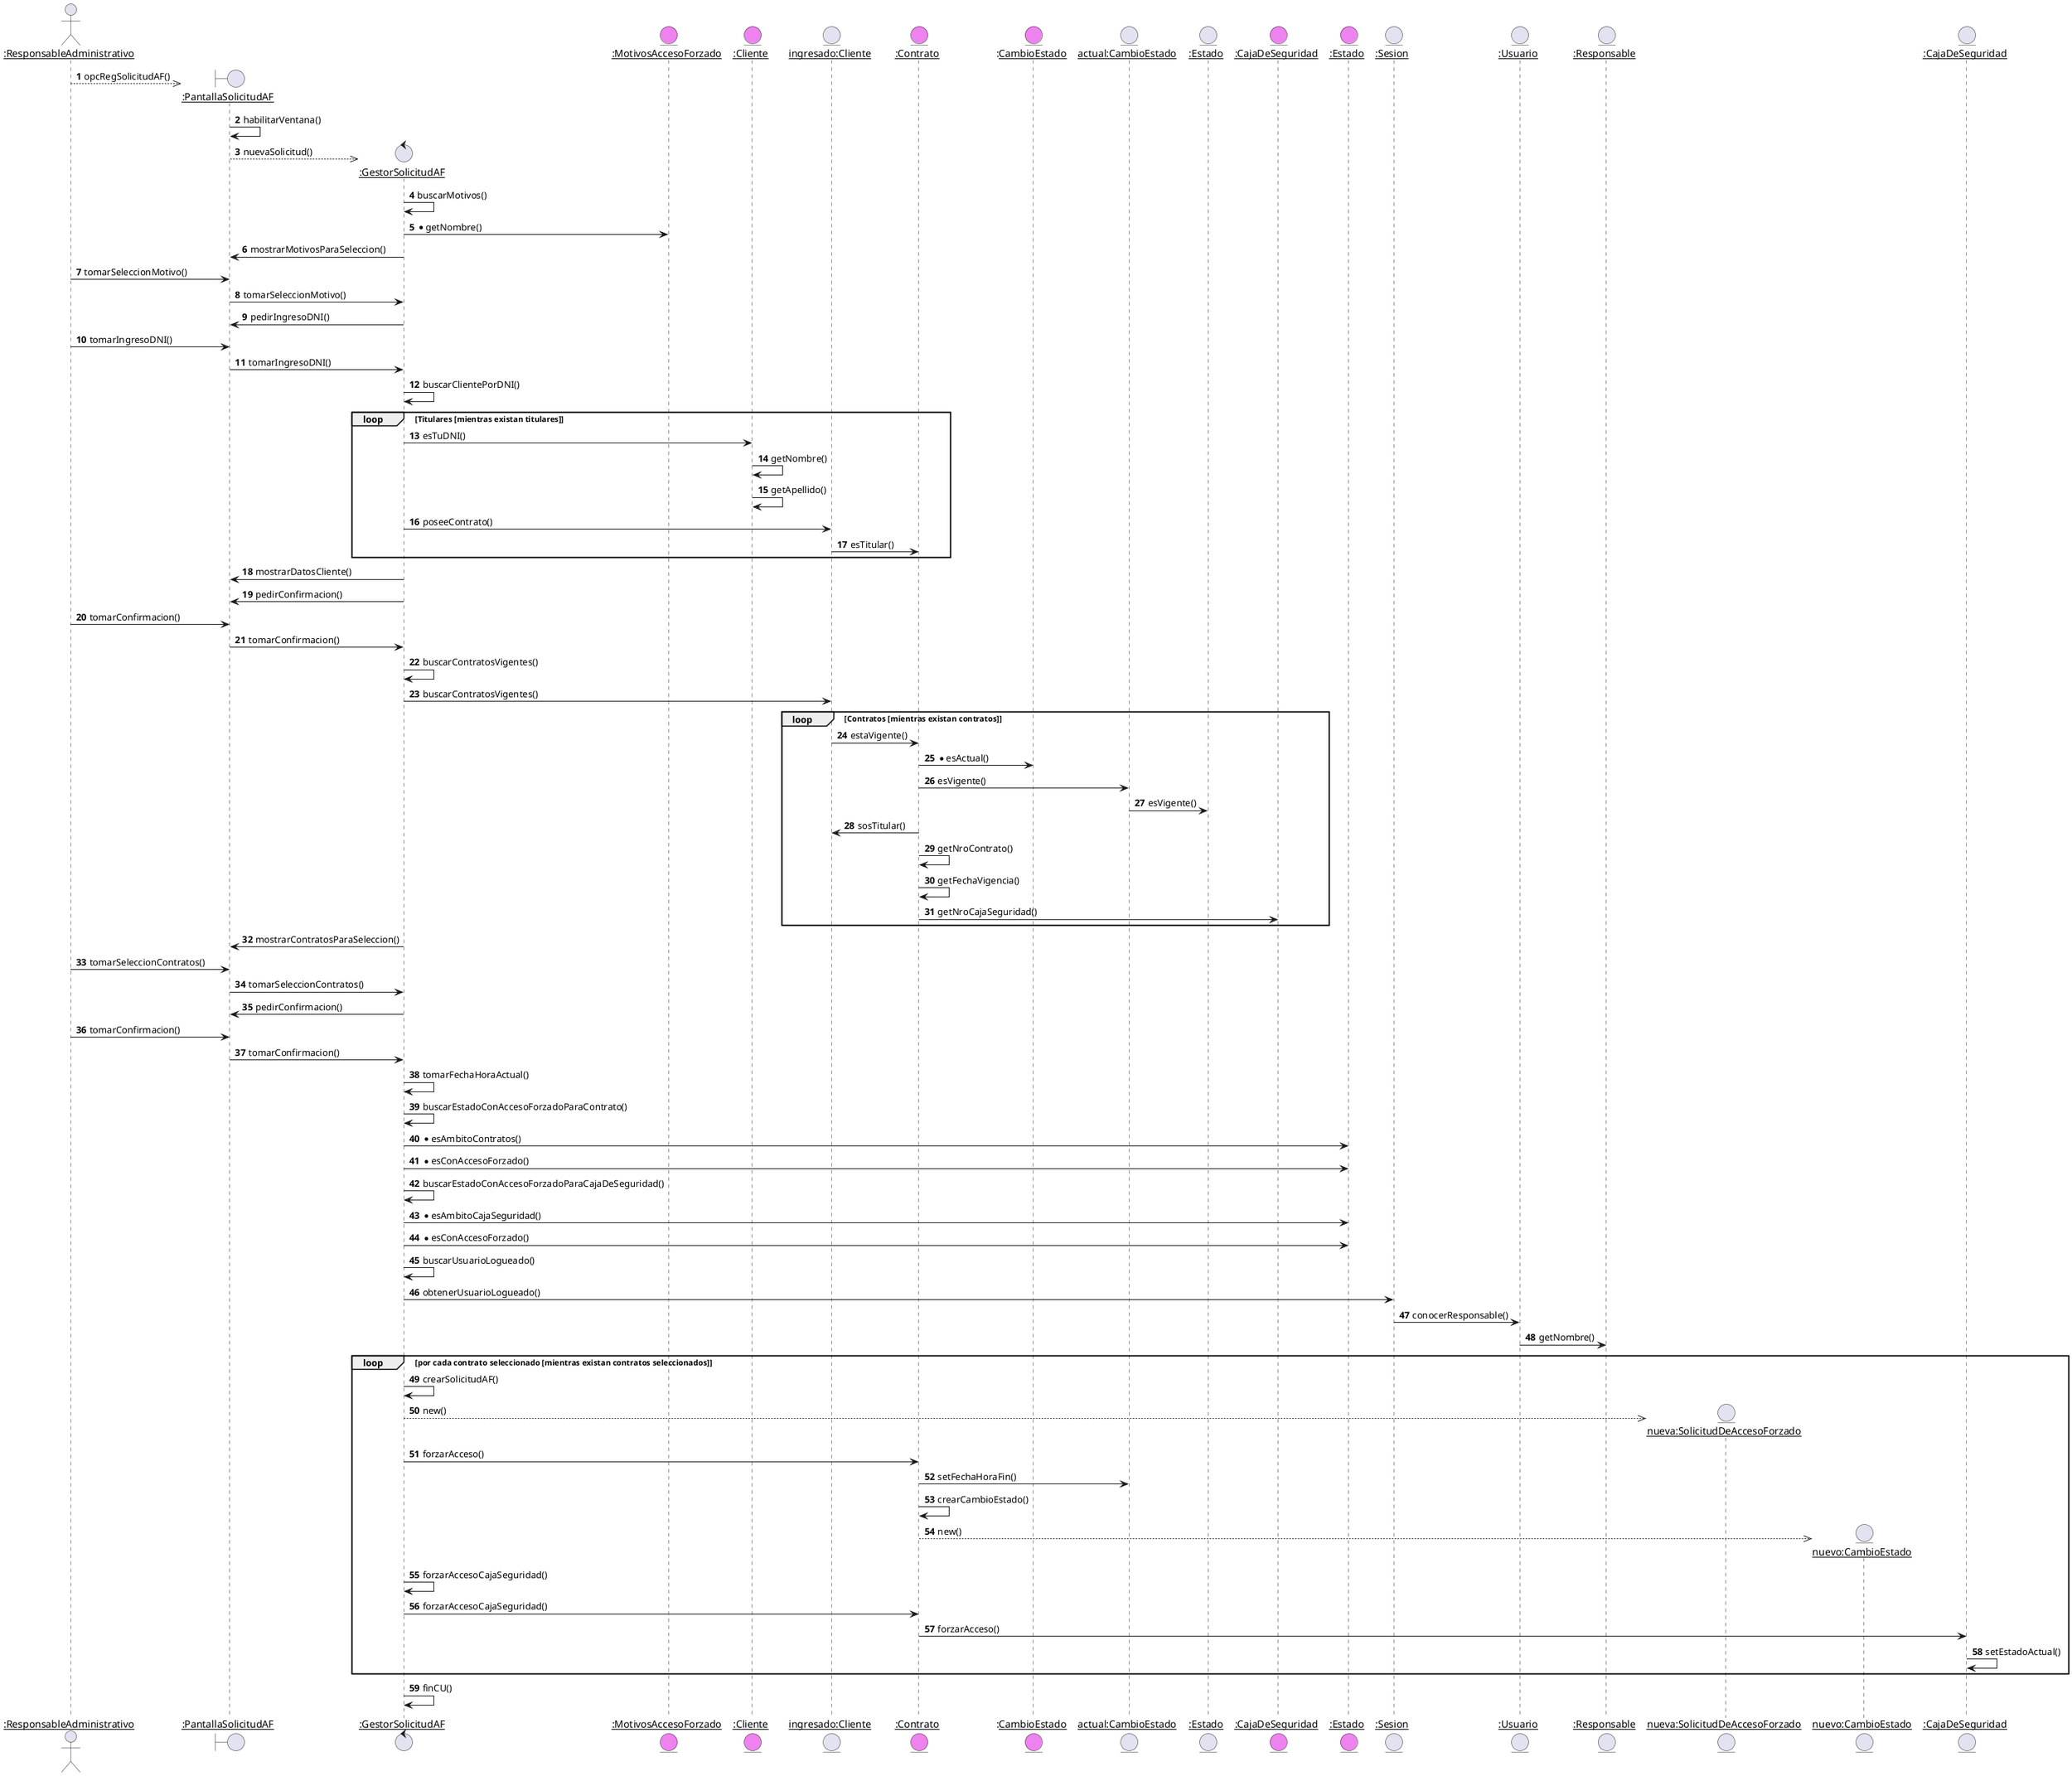 @startuml
autonumber

actor "__:ResponsableAdministrativo__" as RA 
boundary "__:PantallaSolicitudAF__" as Pantalla
control "__:GestorSolicitudAF__" as Gestor 

RA -->> Pantalla**: opcRegSolicitudAF()
Pantalla -> Pantalla: habilitarVentana()
Pantalla -->> Gestor**: nuevaSolicitud()

entity "__:MotivosAccesoForzado__" as Motivos #violet 
Gestor -> Gestor: buscarMotivos()
Gestor -> Motivos: *getNombre()

Gestor -> Pantalla: mostrarMotivosParaSeleccion()
RA -> Pantalla: tomarSeleccionMotivo()
Pantalla -> Gestor: tomarSeleccionMotivo()

Gestor -> Pantalla: pedirIngresoDNI()
RA -> Pantalla: tomarIngresoDNI()
Pantalla -> Gestor: tomarIngresoDNI()

entity "__:Cliente__" as Clientes #violet 
entity "__ingresado:Cliente__" as Cliente
entity "__:Contrato__" as Contratos #violet
Gestor -> Gestor: buscarClientePorDNI()
loop Titulares [mientras existan titulares]
    Gestor -> Clientes: esTuDNI()
    Clientes -> Clientes: getNombre()
    Clientes -> Clientes: getApellido()
    Gestor -> Cliente: poseeContrato()
    Cliente -> Contratos: esTitular()
end
Gestor -> Pantalla: mostrarDatosCliente()
Gestor -> Pantalla: pedirConfirmacion()

RA->Pantalla: tomarConfirmacion()
Pantalla-> Gestor: tomarConfirmacion()


Gestor -> Gestor: buscarContratosVigentes()
Gestor-> Cliente: buscarContratosVigentes()
entity ":__CambioEstado__" as CE #violet
entity "__actual:CambioEstado__" as actualCE 
entity "__:Estado__" as E 

entity "__:CajaDeSeguridad__" as Cajas #violet
loop Contratos [mientras existan contratos]
    Cliente -> Contratos: estaVigente()
    Contratos -> CE: *esActual()
    Contratos -> actualCE: esVigente()
    actualCE->E:esVigente()
    Contratos -> Cliente: sosTitular()
    Contratos -> Contratos: getNroContrato()
    Contratos -> Contratos: getFechaVigencia()
    Contratos -> Cajas: getNroCajaSeguridad()
end

Gestor -> Pantalla: mostrarContratosParaSeleccion()
RA-> Pantalla: tomarSeleccionContratos()
Pantalla->Gestor: tomarSeleccionContratos()

Gestor->Pantalla:pedirConfirmacion()
RA->Pantalla:tomarConfirmacion()
Pantalla->Gestor:tomarConfirmacion()


Gestor -> Gestor: tomarFechaHoraActual()
Gestor -> Gestor: buscarEstadoConAccesoForzadoParaContrato()
entity "__:Estado__" as Estados #violet 
Gestor -> Estados: *esAmbitoContratos()
Gestor -> Estados: *esConAccesoForzado()

Gestor -> Gestor: buscarEstadoConAccesoForzadoParaCajaDeSeguridad()
Gestor -> Estados: *esAmbitoCajaSeguridad()
Gestor -> Estados: *esConAccesoForzado()

entity "__:Sesion__" as Sesion 
entity "__:Usuario__" as Usuario 
entity "__:Responsable__" as Responsable 

Gestor -> Gestor: buscarUsuarioLogueado()
Gestor -> Sesion: obtenerUsuarioLogueado()
Sesion -> Usuario: conocerResponsable()
Usuario -> Responsable: getNombre()

entity "__nueva:SolicitudDeAccesoForzado__" as Solicitud
loop por cada contrato seleccionado [mientras existan contratos seleccionados]
    Gestor -> Gestor: crearSolicitudAF()
    Gestor -->> Solicitud**: new()
    Gestor -> Contratos: forzarAcceso()
    Contratos -> actualCE: setFechaHoraFin()
    Contratos -> Contratos: crearCambioEstado()
    entity "__nuevo:CambioEstado__" as newCE 
    Contratos -->> newCE**: new()

    Gestor -> Gestor: forzarAccesoCajaSeguridad()
    Gestor -> Contratos: forzarAccesoCajaSeguridad()
    entity "__:CajaDeSeguridad__" as CajaSeguridad
    Contratos -> CajaSeguridad: forzarAcceso()
    CajaSeguridad -> CajaSeguridad: setEstadoActual()
end 

Gestor -> Gestor: finCU()
@enduml